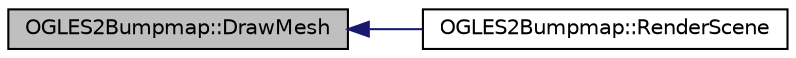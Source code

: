 digraph "OGLES2Bumpmap::DrawMesh"
{
  edge [fontname="Helvetica",fontsize="10",labelfontname="Helvetica",labelfontsize="10"];
  node [fontname="Helvetica",fontsize="10",shape=record];
  rankdir="LR";
  Node1 [label="OGLES2Bumpmap::DrawMesh",height=0.2,width=0.4,color="black", fillcolor="grey75", style="filled", fontcolor="black"];
  Node1 -> Node2 [dir="back",color="midnightblue",fontsize="10",style="solid",fontname="Helvetica"];
  Node2 [label="OGLES2Bumpmap::RenderScene",height=0.2,width=0.4,color="black", fillcolor="white", style="filled",URL="$class_o_g_l_e_s2_bumpmap.html#a1551ce2b8cd64897fb6a9eb140506033"];
}
